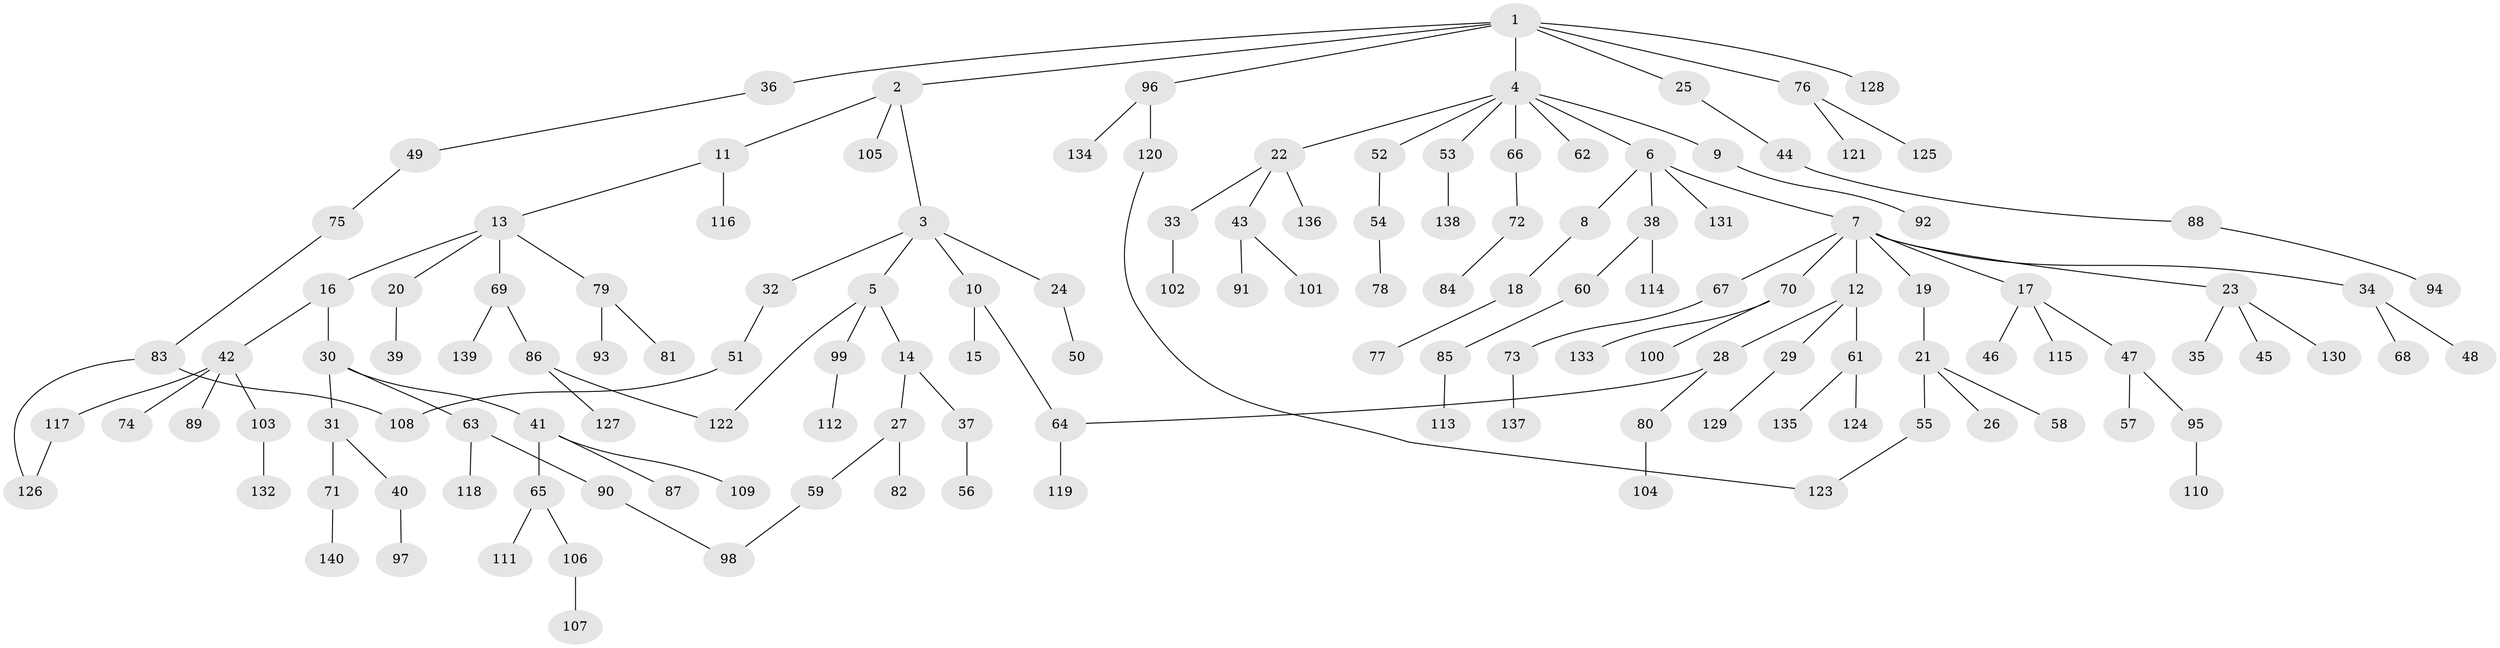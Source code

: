 // Generated by graph-tools (version 1.1) at 2025/01/03/09/25 03:01:11]
// undirected, 140 vertices, 145 edges
graph export_dot {
graph [start="1"]
  node [color=gray90,style=filled];
  1;
  2;
  3;
  4;
  5;
  6;
  7;
  8;
  9;
  10;
  11;
  12;
  13;
  14;
  15;
  16;
  17;
  18;
  19;
  20;
  21;
  22;
  23;
  24;
  25;
  26;
  27;
  28;
  29;
  30;
  31;
  32;
  33;
  34;
  35;
  36;
  37;
  38;
  39;
  40;
  41;
  42;
  43;
  44;
  45;
  46;
  47;
  48;
  49;
  50;
  51;
  52;
  53;
  54;
  55;
  56;
  57;
  58;
  59;
  60;
  61;
  62;
  63;
  64;
  65;
  66;
  67;
  68;
  69;
  70;
  71;
  72;
  73;
  74;
  75;
  76;
  77;
  78;
  79;
  80;
  81;
  82;
  83;
  84;
  85;
  86;
  87;
  88;
  89;
  90;
  91;
  92;
  93;
  94;
  95;
  96;
  97;
  98;
  99;
  100;
  101;
  102;
  103;
  104;
  105;
  106;
  107;
  108;
  109;
  110;
  111;
  112;
  113;
  114;
  115;
  116;
  117;
  118;
  119;
  120;
  121;
  122;
  123;
  124;
  125;
  126;
  127;
  128;
  129;
  130;
  131;
  132;
  133;
  134;
  135;
  136;
  137;
  138;
  139;
  140;
  1 -- 2;
  1 -- 4;
  1 -- 25;
  1 -- 36;
  1 -- 76;
  1 -- 96;
  1 -- 128;
  2 -- 3;
  2 -- 11;
  2 -- 105;
  3 -- 5;
  3 -- 10;
  3 -- 24;
  3 -- 32;
  4 -- 6;
  4 -- 9;
  4 -- 22;
  4 -- 52;
  4 -- 53;
  4 -- 62;
  4 -- 66;
  5 -- 14;
  5 -- 99;
  5 -- 122;
  6 -- 7;
  6 -- 8;
  6 -- 38;
  6 -- 131;
  7 -- 12;
  7 -- 17;
  7 -- 19;
  7 -- 23;
  7 -- 34;
  7 -- 67;
  7 -- 70;
  8 -- 18;
  9 -- 92;
  10 -- 15;
  10 -- 64;
  11 -- 13;
  11 -- 116;
  12 -- 28;
  12 -- 29;
  12 -- 61;
  13 -- 16;
  13 -- 20;
  13 -- 69;
  13 -- 79;
  14 -- 27;
  14 -- 37;
  16 -- 30;
  16 -- 42;
  17 -- 46;
  17 -- 47;
  17 -- 115;
  18 -- 77;
  19 -- 21;
  20 -- 39;
  21 -- 26;
  21 -- 55;
  21 -- 58;
  22 -- 33;
  22 -- 43;
  22 -- 136;
  23 -- 35;
  23 -- 45;
  23 -- 130;
  24 -- 50;
  25 -- 44;
  27 -- 59;
  27 -- 82;
  28 -- 80;
  28 -- 64;
  29 -- 129;
  30 -- 31;
  30 -- 41;
  30 -- 63;
  31 -- 40;
  31 -- 71;
  32 -- 51;
  33 -- 102;
  34 -- 48;
  34 -- 68;
  36 -- 49;
  37 -- 56;
  38 -- 60;
  38 -- 114;
  40 -- 97;
  41 -- 65;
  41 -- 87;
  41 -- 109;
  42 -- 74;
  42 -- 89;
  42 -- 103;
  42 -- 117;
  43 -- 91;
  43 -- 101;
  44 -- 88;
  47 -- 57;
  47 -- 95;
  49 -- 75;
  51 -- 108;
  52 -- 54;
  53 -- 138;
  54 -- 78;
  55 -- 123;
  59 -- 98;
  60 -- 85;
  61 -- 124;
  61 -- 135;
  63 -- 90;
  63 -- 118;
  64 -- 119;
  65 -- 106;
  65 -- 111;
  66 -- 72;
  67 -- 73;
  69 -- 86;
  69 -- 139;
  70 -- 100;
  70 -- 133;
  71 -- 140;
  72 -- 84;
  73 -- 137;
  75 -- 83;
  76 -- 121;
  76 -- 125;
  79 -- 81;
  79 -- 93;
  80 -- 104;
  83 -- 108;
  83 -- 126;
  85 -- 113;
  86 -- 122;
  86 -- 127;
  88 -- 94;
  90 -- 98;
  95 -- 110;
  96 -- 120;
  96 -- 134;
  99 -- 112;
  103 -- 132;
  106 -- 107;
  117 -- 126;
  120 -- 123;
}
